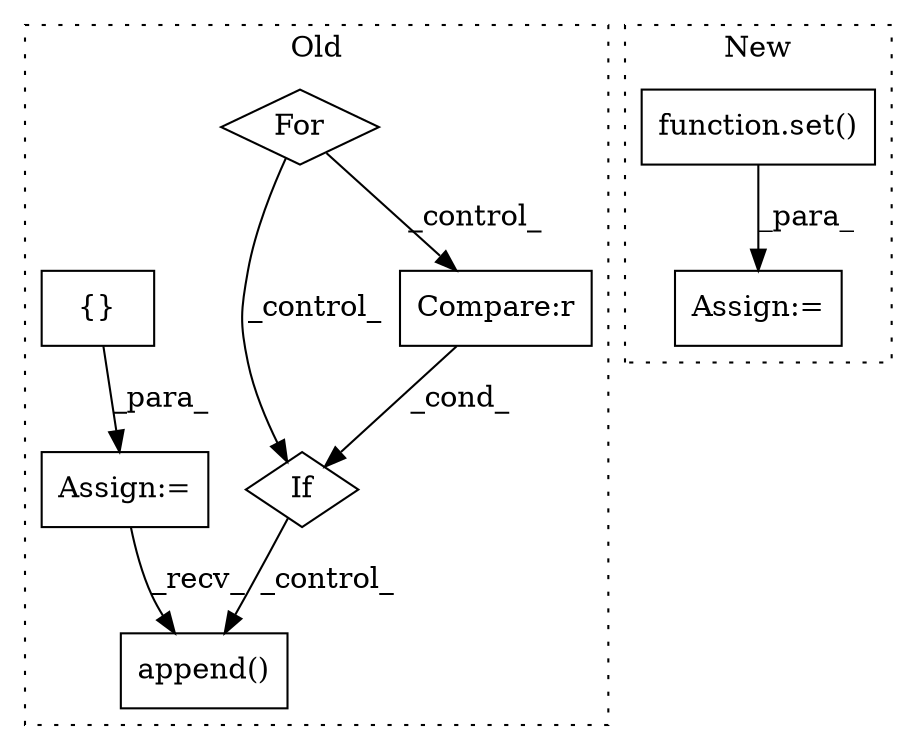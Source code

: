 digraph G {
subgraph cluster0 {
1 [label="append()" a="75" s="4506,4524" l="15,1" shape="box"];
4 [label="If" a="96" s="4470" l="3" shape="diamond"];
5 [label="For" a="107" s="4428,4456" l="4,14" shape="diamond"];
6 [label="Assign:=" a="68" s="4414" l="3" shape="box"];
7 [label="{}" a="59" s="4417,4417" l="2,1" shape="box"];
8 [label="Compare:r" a="40" s="4473" l="15" shape="box"];
label = "Old";
style="dotted";
}
subgraph cluster1 {
2 [label="function.set()" a="75" s="4576,4707" l="4,1" shape="box"];
3 [label="Assign:=" a="68" s="4539" l="3" shape="box"];
label = "New";
style="dotted";
}
2 -> 3 [label="_para_"];
4 -> 1 [label="_control_"];
5 -> 8 [label="_control_"];
5 -> 4 [label="_control_"];
6 -> 1 [label="_recv_"];
7 -> 6 [label="_para_"];
8 -> 4 [label="_cond_"];
}